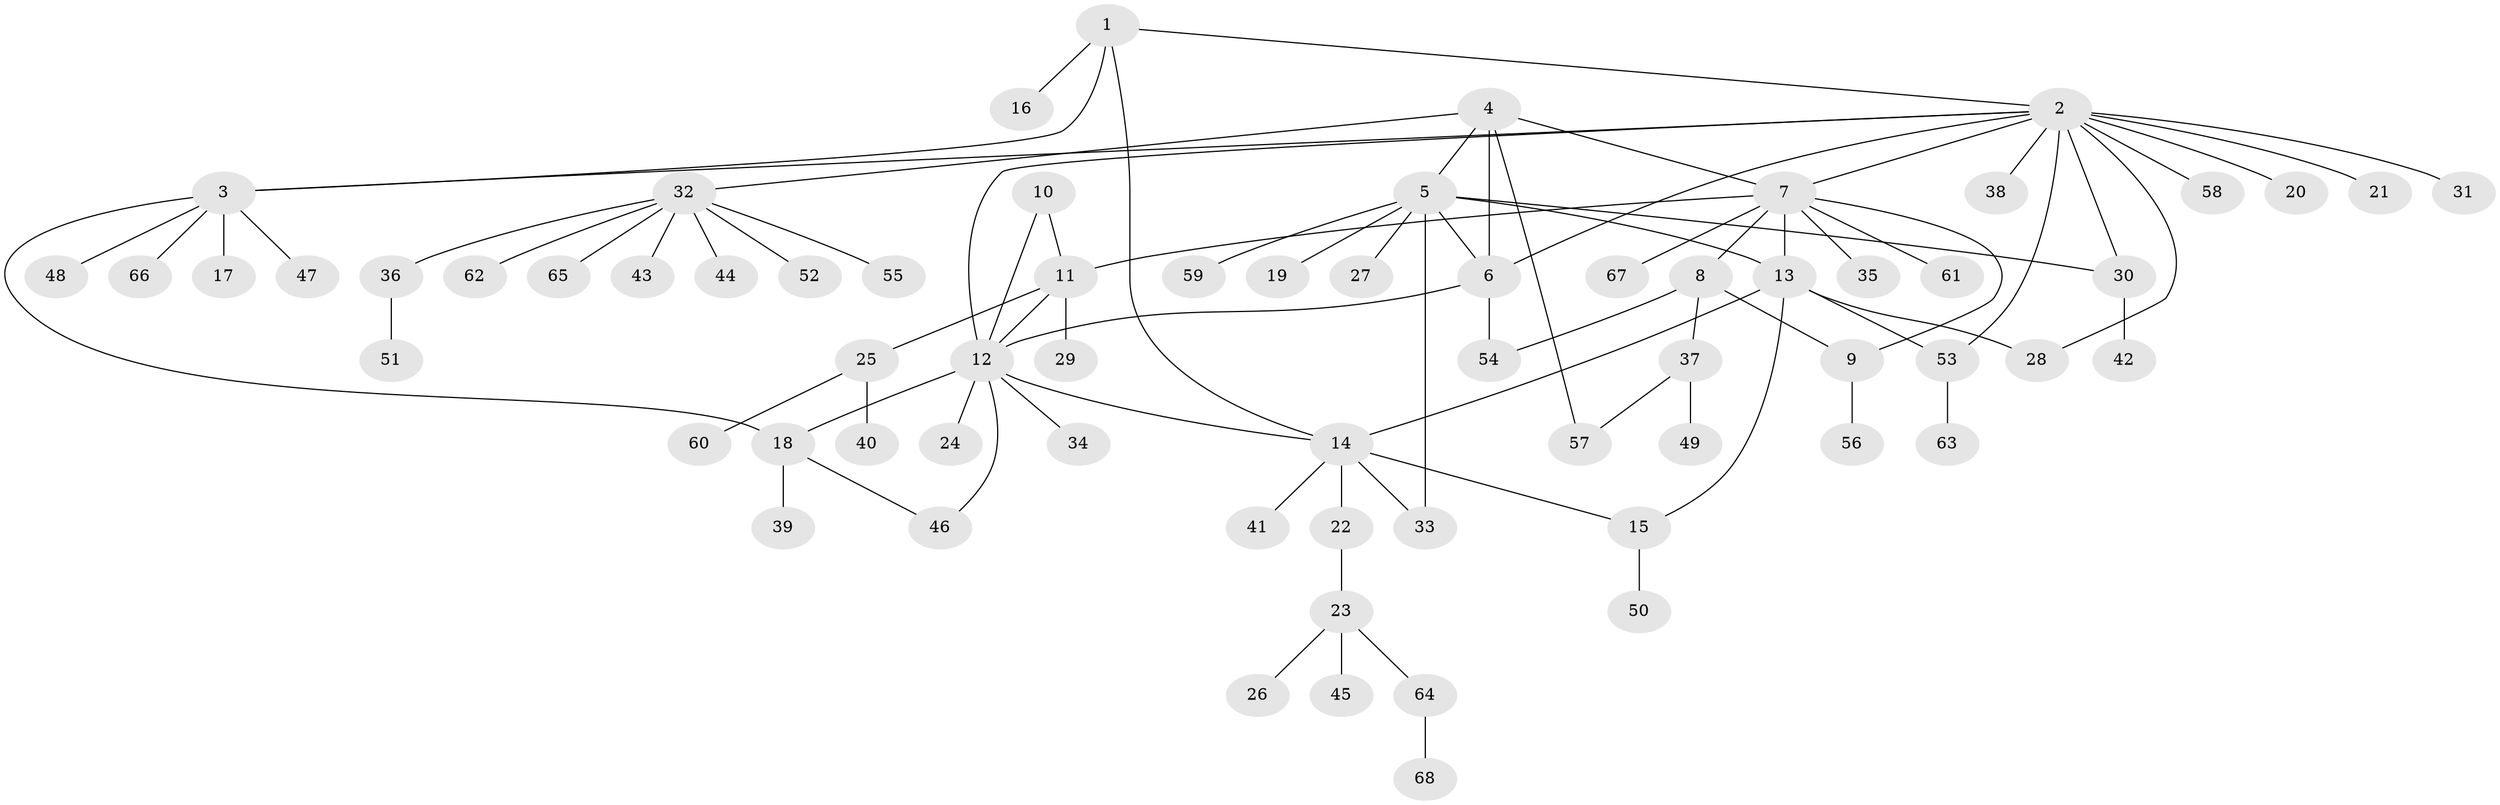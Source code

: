 // Generated by graph-tools (version 1.1) at 2025/50/03/09/25 03:50:27]
// undirected, 68 vertices, 86 edges
graph export_dot {
graph [start="1"]
  node [color=gray90,style=filled];
  1;
  2;
  3;
  4;
  5;
  6;
  7;
  8;
  9;
  10;
  11;
  12;
  13;
  14;
  15;
  16;
  17;
  18;
  19;
  20;
  21;
  22;
  23;
  24;
  25;
  26;
  27;
  28;
  29;
  30;
  31;
  32;
  33;
  34;
  35;
  36;
  37;
  38;
  39;
  40;
  41;
  42;
  43;
  44;
  45;
  46;
  47;
  48;
  49;
  50;
  51;
  52;
  53;
  54;
  55;
  56;
  57;
  58;
  59;
  60;
  61;
  62;
  63;
  64;
  65;
  66;
  67;
  68;
  1 -- 2;
  1 -- 3;
  1 -- 14;
  1 -- 16;
  2 -- 3;
  2 -- 6;
  2 -- 7;
  2 -- 12;
  2 -- 20;
  2 -- 21;
  2 -- 28;
  2 -- 30;
  2 -- 31;
  2 -- 38;
  2 -- 53;
  2 -- 58;
  3 -- 17;
  3 -- 18;
  3 -- 47;
  3 -- 48;
  3 -- 66;
  4 -- 5;
  4 -- 6;
  4 -- 7;
  4 -- 32;
  4 -- 57;
  5 -- 6;
  5 -- 13;
  5 -- 19;
  5 -- 27;
  5 -- 30;
  5 -- 33;
  5 -- 59;
  6 -- 12;
  6 -- 54;
  7 -- 8;
  7 -- 9;
  7 -- 11;
  7 -- 13;
  7 -- 35;
  7 -- 61;
  7 -- 67;
  8 -- 9;
  8 -- 37;
  8 -- 54;
  9 -- 56;
  10 -- 11;
  10 -- 12;
  11 -- 12;
  11 -- 25;
  11 -- 29;
  12 -- 14;
  12 -- 18;
  12 -- 24;
  12 -- 34;
  12 -- 46;
  13 -- 14;
  13 -- 15;
  13 -- 28;
  13 -- 53;
  14 -- 15;
  14 -- 22;
  14 -- 33;
  14 -- 41;
  15 -- 50;
  18 -- 39;
  18 -- 46;
  22 -- 23;
  23 -- 26;
  23 -- 45;
  23 -- 64;
  25 -- 40;
  25 -- 60;
  30 -- 42;
  32 -- 36;
  32 -- 43;
  32 -- 44;
  32 -- 52;
  32 -- 55;
  32 -- 62;
  32 -- 65;
  36 -- 51;
  37 -- 49;
  37 -- 57;
  53 -- 63;
  64 -- 68;
}
